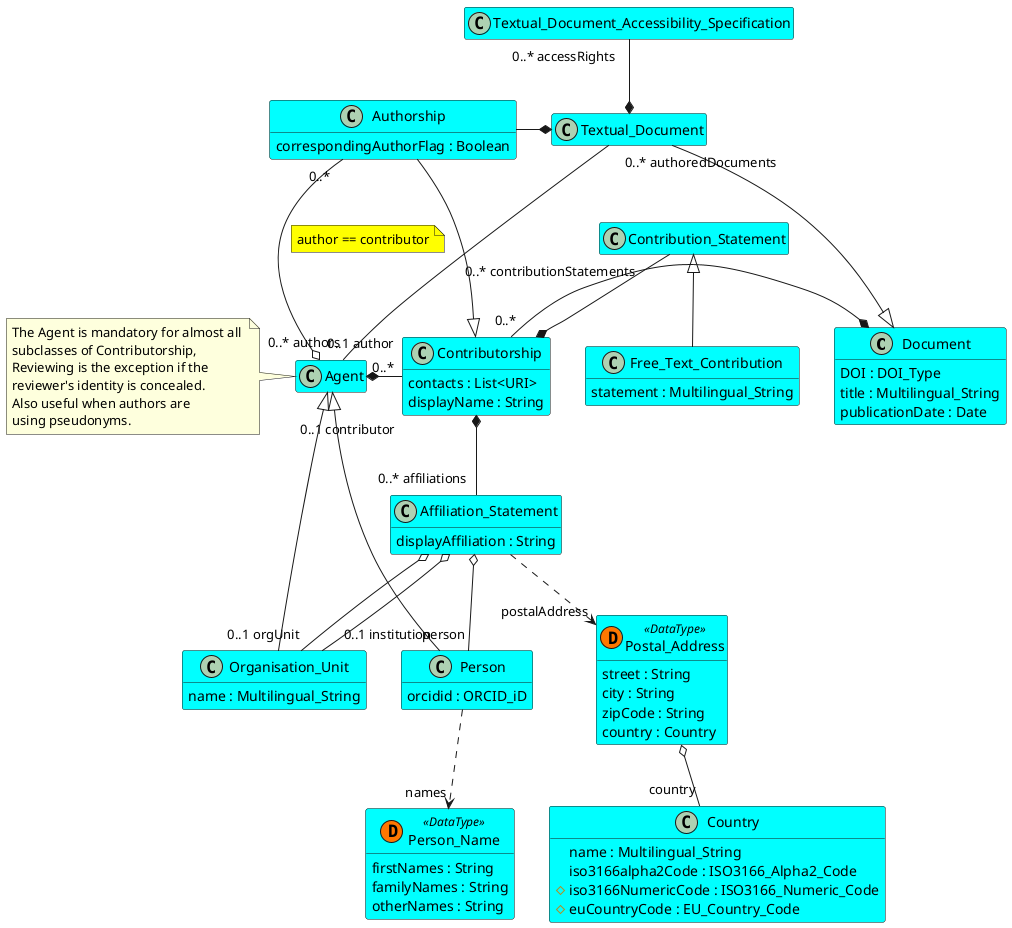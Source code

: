 @startuml
    !startsub common
    	!define datatype(x) class x << (D,#FF7700) DataType>>
    	hide empty members
    !endsub

    !startsub Document
    class "Document"#00ffff {
        DOI : DOI_Type
        title : Multilingual_String
        publicationDate : Date
    }
    class "Textual_Document"#00ffff {
    }
    !endsub

    !startsub TDAS
    class "Textual_Document_Accessibility_Specification"#00ffff {
    }
    !endsub

    !startsub Agent
    class "Agent"#00ffff {

        }
    !endsub

    class "Organisation_Unit"#00ffff {
        name : Multilingual_String
    }
    class "Person"#00ffff {
        orcidid : ORCID_iD
    }
    datatype("Person_Name")#00ffff {
        firstNames : String
        familyNames : String
        otherNames : String
    }
    class "Authorship"#00ffff {
        correspondingAuthorFlag : Boolean
    }

    !startsub Contributorship
    class "Contributorship"#00ffff {
        contacts : List<URI>
        displayName : String
    }
    class "Contribution_Statement"#00ffff {
    }
    class "Free_Text_Contribution"#00ffff {
        statement : Multilingual_String
    }
    !endsub

    class "Affiliation_Statement"#00ffff {
        displayAffiliation : String
    }
   datatype("Postal_Address")#00ffff {
        street : String
        city : String
        zipCode : String
        country : Country
    }
    class "Country"#00ffff {
        name : Multilingual_String
        iso3166alpha2Code : ISO3166_Alpha2_Code
        # iso3166NumericCode : ISO3166_Numeric_Code
        # euCountryCode : EU_Country_Code
    }
    "Postal_Address" o-- "country" "Country"
    "Affiliation_Statement" ..> "postalAddress" "Postal_Address"
    "Affiliation_Statement" o-- "0..1 orgUnit" "Organisation_Unit"
    "Affiliation_Statement" o-- "0..1 institution" "Organisation_Unit"
    "Affiliation_Statement" o-- "person" "Person"
    !startsub Contributorship
    "Contribution_Statement" <|-- "Free_Text_Contribution"
    !endsub
    !startsub Contributorship
    "Contributorship" "0..*" -r-* "Document"
    !endsub
    !startsub Contributorship
    "Contributorship" "0..*" -l-* "0..1 contributor" "Agent"
    !endsub
    "Contributorship" *-- "0..* affiliations" "Affiliation_Statement"
    !startsub Contributorship
    "Contributorship" *-u- "0..* contributionStatements" "Contribution_Statement"
    !endsub
    "Authorship" -r-* "Textual_Document"
    "Contributorship" <|-u- "Authorship"
    "Authorship" "0..*" --o "0..1 author" "Agent"
    note on link #yellow: author == contributor
    "Person" .d.> "names" "Person_Name"
    "Agent" <|-d- "Person"
    "Agent" <|-d- "Organisation_Unit"
    !startsub Document
    "Document" <|-u- "Textual_Document"
    !endsub
    "Textual_Document" *-u- "0..* accessRights" "Textual_Document_Accessibility_Specification"
    "Textual_Document" "0..* authoredDocuments" --- "0..* authors" "Agent"
    note left of Agent: The Agent is mandatory for almost all \nsubclasses of Contributorship,\nReviewing is the exception if the \nreviewer's identity is concealed. \nAlso useful when authors are \nusing pseudonyms.
@enduml
